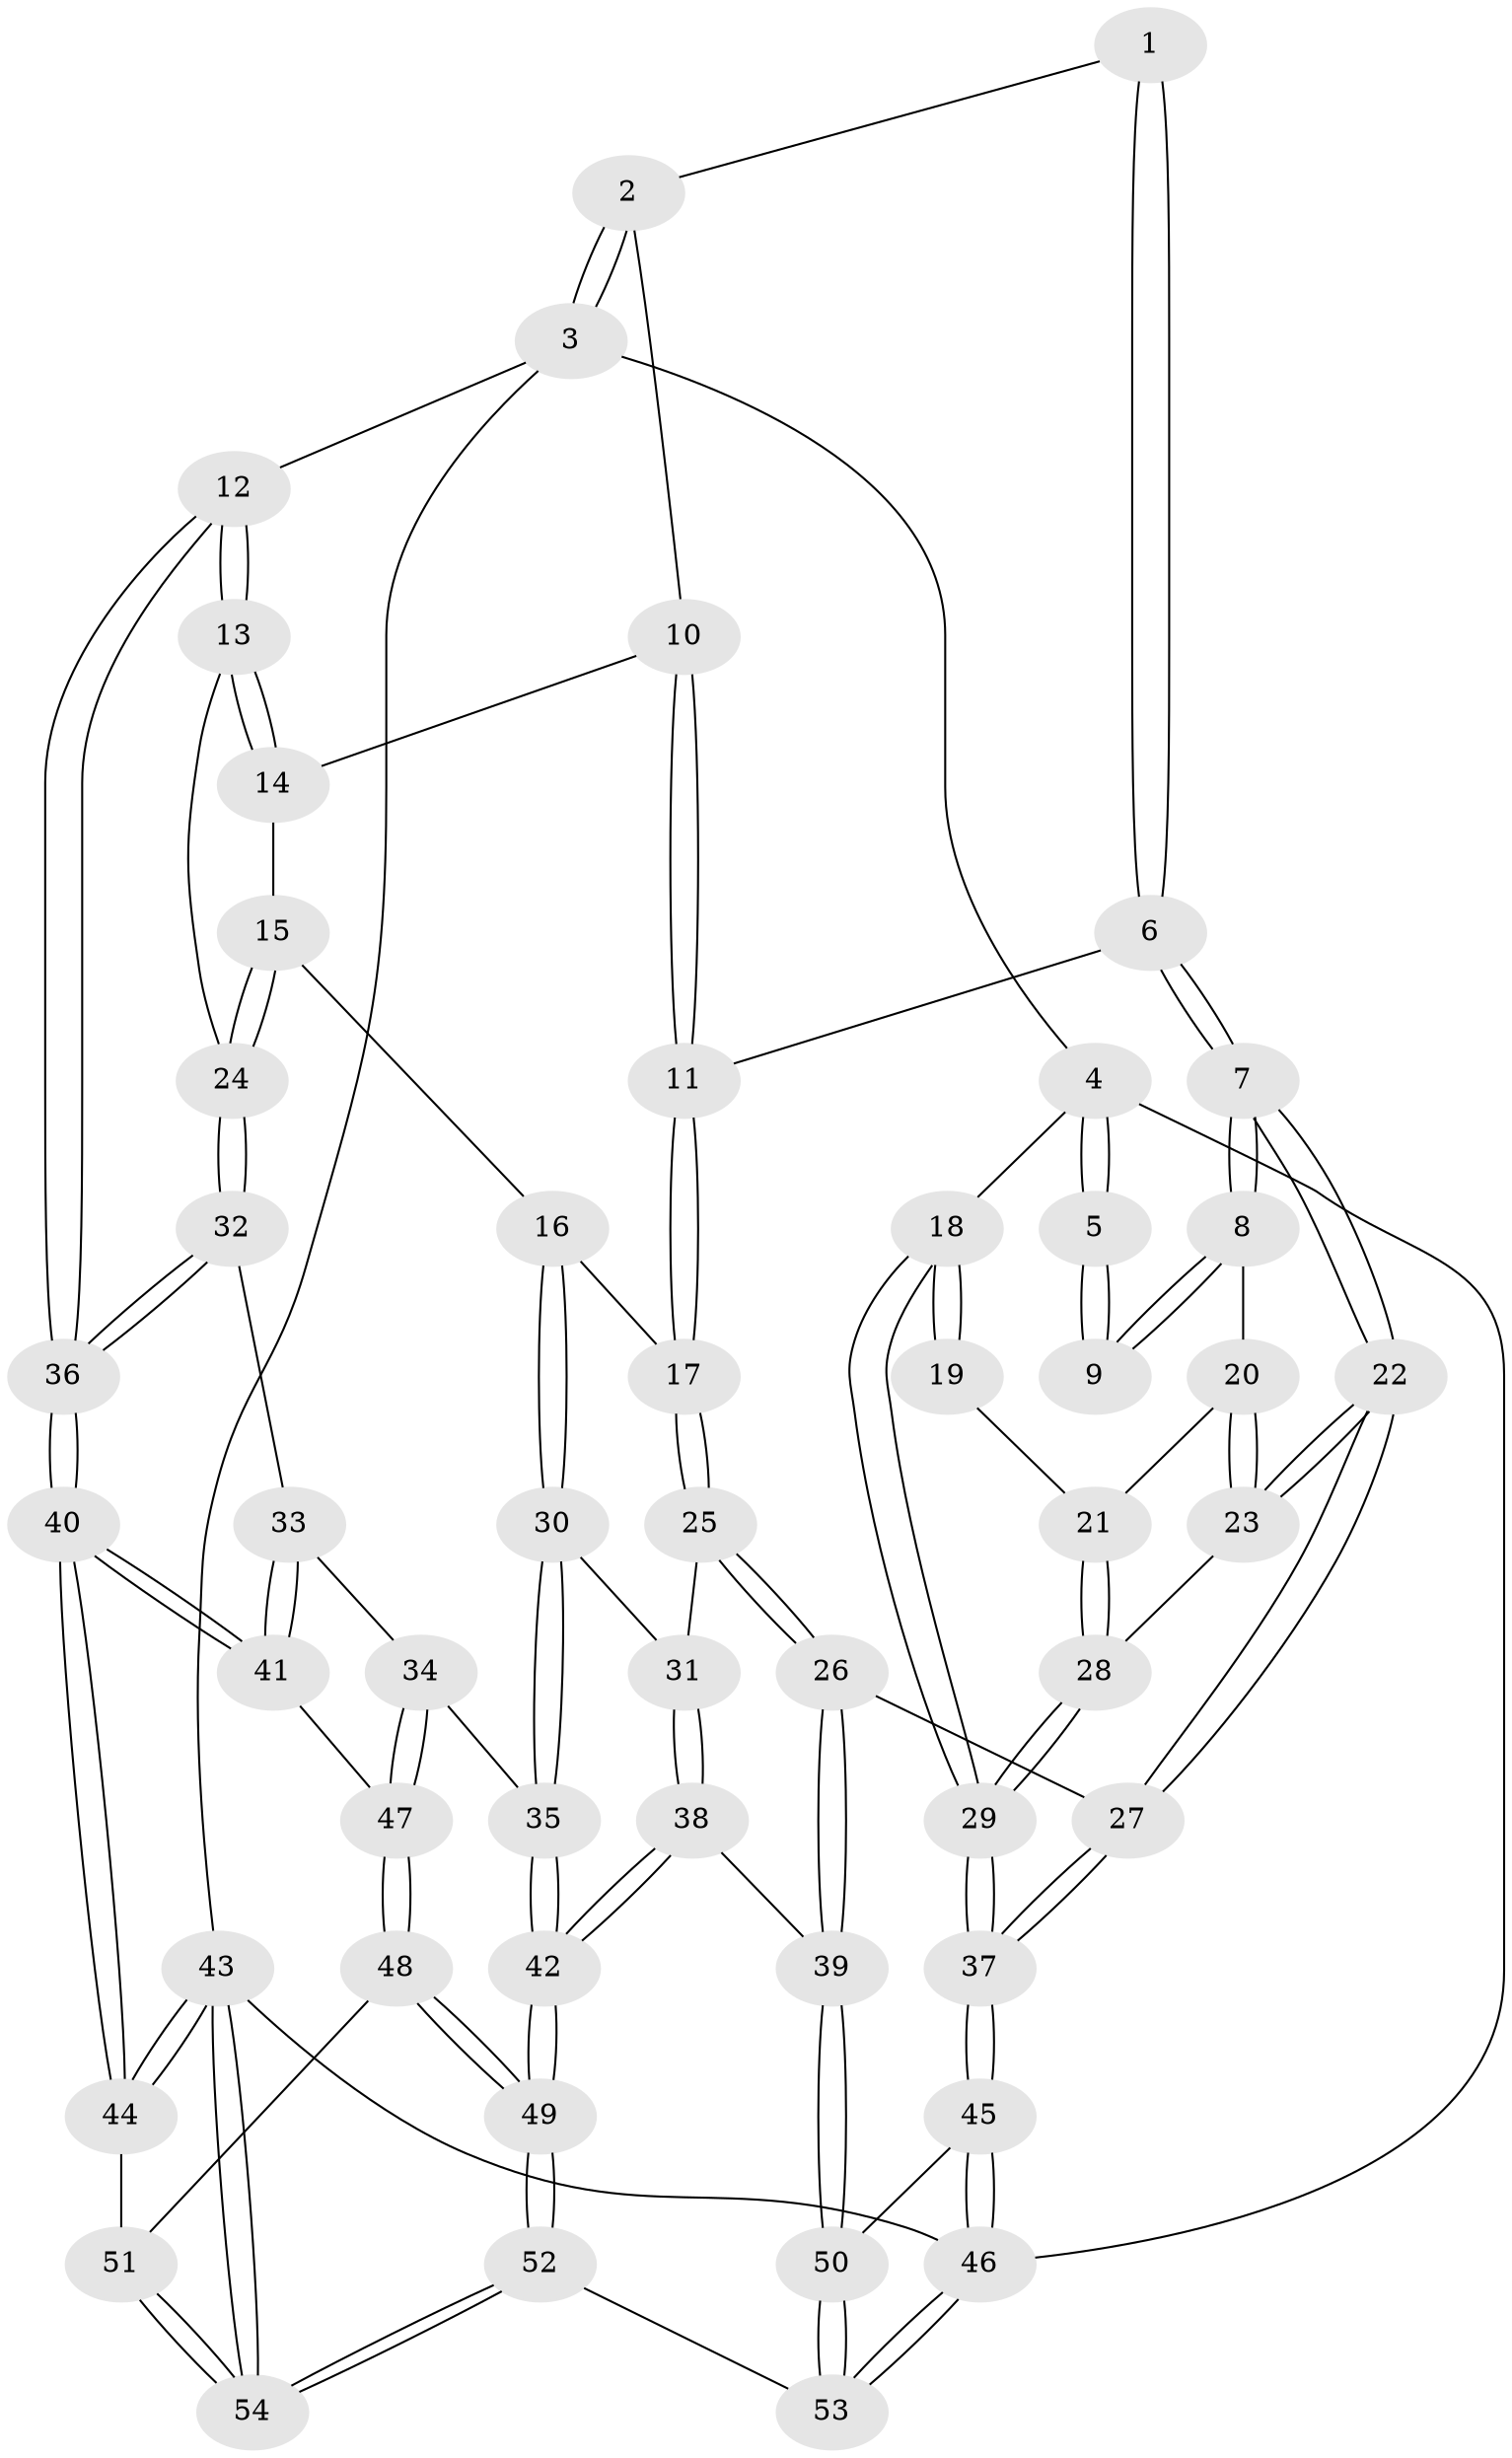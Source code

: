 // coarse degree distribution, {3: 0.15151515151515152, 5: 0.21212121212121213, 6: 0.12121212121212122, 4: 0.48484848484848486, 2: 0.030303030303030304}
// Generated by graph-tools (version 1.1) at 2025/52/02/27/25 19:52:36]
// undirected, 54 vertices, 132 edges
graph export_dot {
graph [start="1"]
  node [color=gray90,style=filled];
  1 [pos="+0.33456059714717573+0"];
  2 [pos="+0.7469857055351614+0"];
  3 [pos="+1+0"];
  4 [pos="+0+0"];
  5 [pos="+0.08774144290361965+0"];
  6 [pos="+0.3565952175039695+0.15741193945604132"];
  7 [pos="+0.29645082080471596+0.1878703410318249"];
  8 [pos="+0.15183104945836015+0.1675562796873042"];
  9 [pos="+0.14228735140902474+0.15636849006215528"];
  10 [pos="+0.7125461123744805+0.025880833455503273"];
  11 [pos="+0.3776980535238605+0.16795664236080998"];
  12 [pos="+1+0.25347116660660907"];
  13 [pos="+0.942048669433764+0.23417377363423453"];
  14 [pos="+0.7188556521010158+0.061597720213743545"];
  15 [pos="+0.6862643136724417+0.18574902646853675"];
  16 [pos="+0.57417141305513+0.2910683677187858"];
  17 [pos="+0.41694845315515267+0.21674948876205316"];
  18 [pos="+0+0.028199168145760935"];
  19 [pos="+0.023674467134645914+0.13793118531251708"];
  20 [pos="+0.1295930224193377+0.20585760518385238"];
  21 [pos="+0.032024908021224034+0.2736223723554503"];
  22 [pos="+0.21856729464419905+0.45533781215465163"];
  23 [pos="+0.1379659690377314+0.3024258761100121"];
  24 [pos="+0.792227628898631+0.3438506734891131"];
  25 [pos="+0.40029132364863174+0.40522154982528125"];
  26 [pos="+0.24887276542518913+0.546494014175324"];
  27 [pos="+0.21545501319544572+0.5229946760420228"];
  28 [pos="+0+0.32654513279794073"];
  29 [pos="+0+0.4215621506167563"];
  30 [pos="+0.584567297826408+0.40321418158679906"];
  31 [pos="+0.47050758351314165+0.40491186540761837"];
  32 [pos="+0.7913336546456917+0.35004762341513207"];
  33 [pos="+0.7665941357207268+0.3994111033217454"];
  34 [pos="+0.6625361212901872+0.492067869696895"];
  35 [pos="+0.6403011597815892+0.49225878552518204"];
  36 [pos="+1+0.4774871874304223"];
  37 [pos="+0+0.5044895388627467"];
  38 [pos="+0.455882344756984+0.6634451580181056"];
  39 [pos="+0.2992386464482511+0.625305466684443"];
  40 [pos="+1+0.5623150243045548"];
  41 [pos="+1+0.5676709557501799"];
  42 [pos="+0.48625636462323507+0.6709410652471595"];
  43 [pos="+1+1"];
  44 [pos="+1+0.6572291992998877"];
  45 [pos="+0+0.8910230203595298"];
  46 [pos="+0+1"];
  47 [pos="+0.8273281952697689+0.6223176246747103"];
  48 [pos="+0.7719938174206497+0.7540444550288606"];
  49 [pos="+0.5590385640338463+0.7956857962562751"];
  50 [pos="+0.25355150554510575+0.723177306445393"];
  51 [pos="+0.8217569859815008+0.8160425559657868"];
  52 [pos="+0.5430824374487976+1"];
  53 [pos="+0.21911689036758739+1"];
  54 [pos="+0.9781097032067166+1"];
  1 -- 2;
  1 -- 6;
  1 -- 6;
  2 -- 3;
  2 -- 3;
  2 -- 10;
  3 -- 4;
  3 -- 12;
  3 -- 43;
  4 -- 5;
  4 -- 5;
  4 -- 18;
  4 -- 46;
  5 -- 9;
  5 -- 9;
  6 -- 7;
  6 -- 7;
  6 -- 11;
  7 -- 8;
  7 -- 8;
  7 -- 22;
  7 -- 22;
  8 -- 9;
  8 -- 9;
  8 -- 20;
  10 -- 11;
  10 -- 11;
  10 -- 14;
  11 -- 17;
  11 -- 17;
  12 -- 13;
  12 -- 13;
  12 -- 36;
  12 -- 36;
  13 -- 14;
  13 -- 14;
  13 -- 24;
  14 -- 15;
  15 -- 16;
  15 -- 24;
  15 -- 24;
  16 -- 17;
  16 -- 30;
  16 -- 30;
  17 -- 25;
  17 -- 25;
  18 -- 19;
  18 -- 19;
  18 -- 29;
  18 -- 29;
  19 -- 21;
  20 -- 21;
  20 -- 23;
  20 -- 23;
  21 -- 28;
  21 -- 28;
  22 -- 23;
  22 -- 23;
  22 -- 27;
  22 -- 27;
  23 -- 28;
  24 -- 32;
  24 -- 32;
  25 -- 26;
  25 -- 26;
  25 -- 31;
  26 -- 27;
  26 -- 39;
  26 -- 39;
  27 -- 37;
  27 -- 37;
  28 -- 29;
  28 -- 29;
  29 -- 37;
  29 -- 37;
  30 -- 31;
  30 -- 35;
  30 -- 35;
  31 -- 38;
  31 -- 38;
  32 -- 33;
  32 -- 36;
  32 -- 36;
  33 -- 34;
  33 -- 41;
  33 -- 41;
  34 -- 35;
  34 -- 47;
  34 -- 47;
  35 -- 42;
  35 -- 42;
  36 -- 40;
  36 -- 40;
  37 -- 45;
  37 -- 45;
  38 -- 39;
  38 -- 42;
  38 -- 42;
  39 -- 50;
  39 -- 50;
  40 -- 41;
  40 -- 41;
  40 -- 44;
  40 -- 44;
  41 -- 47;
  42 -- 49;
  42 -- 49;
  43 -- 44;
  43 -- 44;
  43 -- 54;
  43 -- 54;
  43 -- 46;
  44 -- 51;
  45 -- 46;
  45 -- 46;
  45 -- 50;
  46 -- 53;
  46 -- 53;
  47 -- 48;
  47 -- 48;
  48 -- 49;
  48 -- 49;
  48 -- 51;
  49 -- 52;
  49 -- 52;
  50 -- 53;
  50 -- 53;
  51 -- 54;
  51 -- 54;
  52 -- 53;
  52 -- 54;
  52 -- 54;
}
